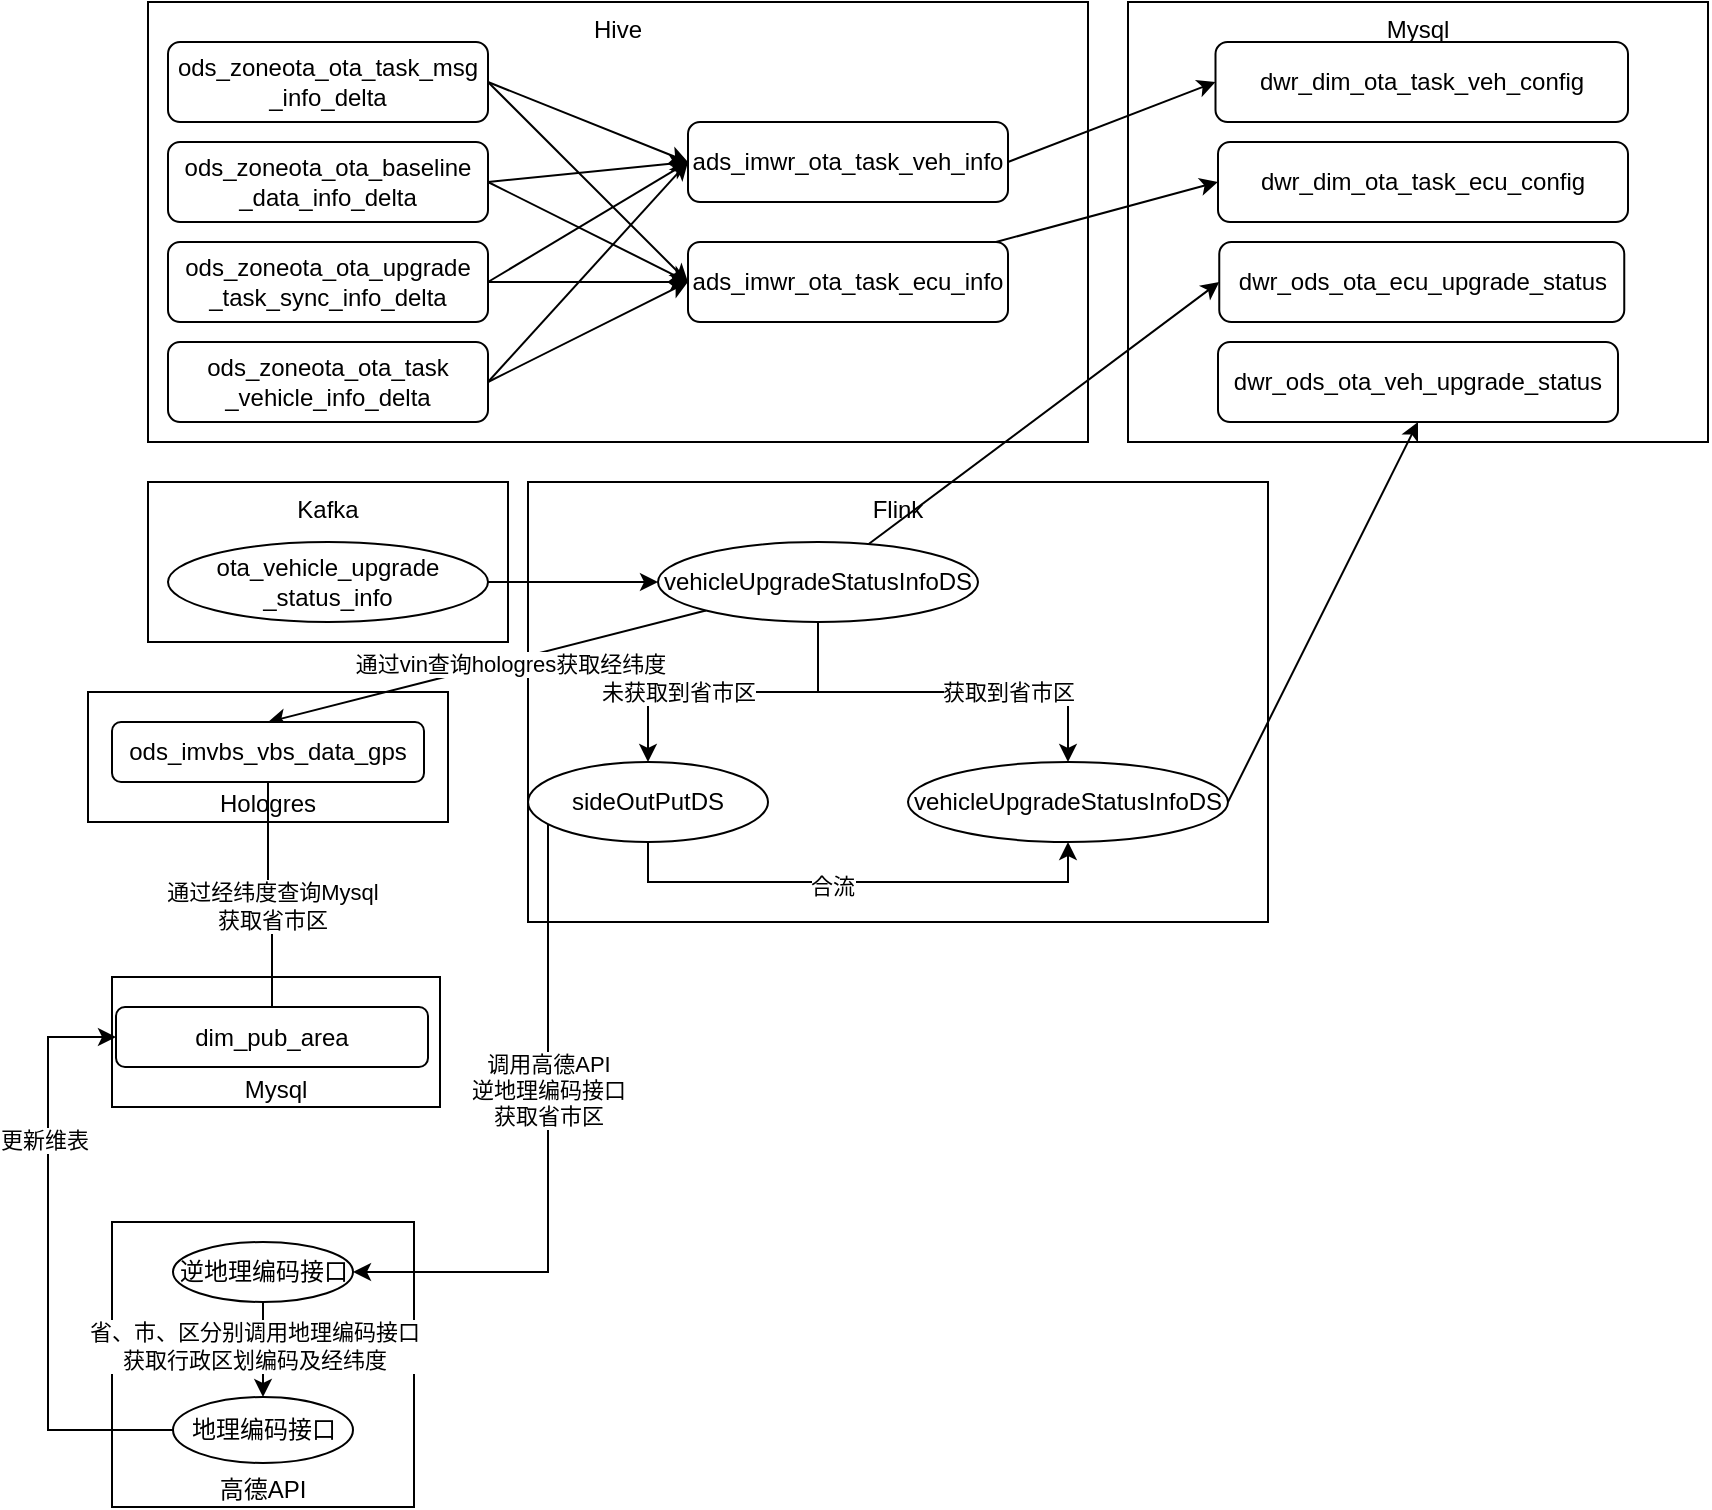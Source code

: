 <mxfile version="16.4.3" type="github">
  <diagram id="FppSvizZenMtsD1ZfpNk" name="第 1 页">
    <mxGraphModel dx="1730" dy="912" grid="1" gridSize="10" guides="1" tooltips="1" connect="1" arrows="1" fold="1" page="1" pageScale="1" pageWidth="827" pageHeight="1169" math="0" shadow="0">
      <root>
        <mxCell id="0" />
        <mxCell id="1" parent="0" />
        <mxCell id="sExB5yY1jToBbWZMNQQP-56" value="Mysql" style="rounded=0;whiteSpace=wrap;html=1;verticalAlign=top;" vertex="1" parent="1">
          <mxGeometry x="570" y="60" width="290" height="220" as="geometry" />
        </mxCell>
        <mxCell id="sExB5yY1jToBbWZMNQQP-42" value="高德API" style="rounded=0;whiteSpace=wrap;html=1;verticalAlign=bottom;" vertex="1" parent="1">
          <mxGeometry x="62" y="670" width="151" height="142.5" as="geometry" />
        </mxCell>
        <mxCell id="sExB5yY1jToBbWZMNQQP-39" value="Mysql" style="rounded=0;whiteSpace=wrap;html=1;verticalAlign=bottom;" vertex="1" parent="1">
          <mxGeometry x="62" y="547.5" width="164" height="65" as="geometry" />
        </mxCell>
        <mxCell id="sExB5yY1jToBbWZMNQQP-38" value="Hologres" style="rounded=0;whiteSpace=wrap;html=1;verticalAlign=bottom;" vertex="1" parent="1">
          <mxGeometry x="50" y="405" width="180" height="65" as="geometry" />
        </mxCell>
        <mxCell id="sExB5yY1jToBbWZMNQQP-9" value="Flink" style="rounded=0;whiteSpace=wrap;html=1;verticalAlign=top;" vertex="1" parent="1">
          <mxGeometry x="270" y="300" width="370" height="220" as="geometry" />
        </mxCell>
        <mxCell id="sExB5yY1jToBbWZMNQQP-1" value="Hive" style="rounded=0;whiteSpace=wrap;html=1;verticalAlign=top;" vertex="1" parent="1">
          <mxGeometry x="80" y="60" width="470" height="220" as="geometry" />
        </mxCell>
        <mxCell id="sExB5yY1jToBbWZMNQQP-12" style="rounded=0;orthogonalLoop=1;jettySize=auto;html=1;entryX=0;entryY=0.5;entryDx=0;entryDy=0;exitX=1;exitY=0.5;exitDx=0;exitDy=0;" edge="1" parent="1" source="sExB5yY1jToBbWZMNQQP-2" target="sExB5yY1jToBbWZMNQQP-10">
          <mxGeometry relative="1" as="geometry" />
        </mxCell>
        <mxCell id="sExB5yY1jToBbWZMNQQP-16" style="rounded=0;orthogonalLoop=1;jettySize=auto;html=1;entryX=0;entryY=0.5;entryDx=0;entryDy=0;exitX=1;exitY=0.5;exitDx=0;exitDy=0;" edge="1" parent="1" source="sExB5yY1jToBbWZMNQQP-2" target="sExB5yY1jToBbWZMNQQP-11">
          <mxGeometry relative="1" as="geometry" />
        </mxCell>
        <mxCell id="sExB5yY1jToBbWZMNQQP-2" value="ods_zoneota_ota_task_msg&lt;br&gt;_info_delta" style="rounded=1;whiteSpace=wrap;html=1;" vertex="1" parent="1">
          <mxGeometry x="90" y="80" width="160" height="40" as="geometry" />
        </mxCell>
        <mxCell id="sExB5yY1jToBbWZMNQQP-3" value="Kafka" style="rounded=0;whiteSpace=wrap;html=1;verticalAlign=top;" vertex="1" parent="1">
          <mxGeometry x="80" y="300" width="180" height="80" as="geometry" />
        </mxCell>
        <mxCell id="sExB5yY1jToBbWZMNQQP-13" style="rounded=0;orthogonalLoop=1;jettySize=auto;html=1;entryX=0;entryY=0.5;entryDx=0;entryDy=0;exitX=1;exitY=0.5;exitDx=0;exitDy=0;" edge="1" parent="1" source="sExB5yY1jToBbWZMNQQP-5" target="sExB5yY1jToBbWZMNQQP-10">
          <mxGeometry relative="1" as="geometry" />
        </mxCell>
        <mxCell id="sExB5yY1jToBbWZMNQQP-17" style="rounded=0;orthogonalLoop=1;jettySize=auto;html=1;entryX=0;entryY=0.5;entryDx=0;entryDy=0;exitX=1;exitY=0.5;exitDx=0;exitDy=0;" edge="1" parent="1" source="sExB5yY1jToBbWZMNQQP-5" target="sExB5yY1jToBbWZMNQQP-11">
          <mxGeometry relative="1" as="geometry" />
        </mxCell>
        <mxCell id="sExB5yY1jToBbWZMNQQP-5" value="ods_zoneota_ota_baseline&lt;br&gt;_data_info_delta" style="rounded=1;whiteSpace=wrap;html=1;" vertex="1" parent="1">
          <mxGeometry x="90" y="130" width="160" height="40" as="geometry" />
        </mxCell>
        <mxCell id="sExB5yY1jToBbWZMNQQP-14" style="rounded=0;orthogonalLoop=1;jettySize=auto;html=1;entryX=0;entryY=0.5;entryDx=0;entryDy=0;exitX=1;exitY=0.5;exitDx=0;exitDy=0;" edge="1" parent="1" source="sExB5yY1jToBbWZMNQQP-6" target="sExB5yY1jToBbWZMNQQP-10">
          <mxGeometry relative="1" as="geometry" />
        </mxCell>
        <mxCell id="sExB5yY1jToBbWZMNQQP-18" style="rounded=0;orthogonalLoop=1;jettySize=auto;html=1;exitX=1;exitY=0.5;exitDx=0;exitDy=0;" edge="1" parent="1" source="sExB5yY1jToBbWZMNQQP-6" target="sExB5yY1jToBbWZMNQQP-11">
          <mxGeometry relative="1" as="geometry" />
        </mxCell>
        <mxCell id="sExB5yY1jToBbWZMNQQP-6" value="ods_zoneota_ota_upgrade&lt;br&gt;_task_sync_info_delta" style="rounded=1;whiteSpace=wrap;html=1;" vertex="1" parent="1">
          <mxGeometry x="90" y="180" width="160" height="40" as="geometry" />
        </mxCell>
        <mxCell id="sExB5yY1jToBbWZMNQQP-15" style="rounded=0;orthogonalLoop=1;jettySize=auto;html=1;entryX=0;entryY=0.5;entryDx=0;entryDy=0;exitX=1;exitY=0.5;exitDx=0;exitDy=0;" edge="1" parent="1" source="sExB5yY1jToBbWZMNQQP-7" target="sExB5yY1jToBbWZMNQQP-10">
          <mxGeometry relative="1" as="geometry" />
        </mxCell>
        <mxCell id="sExB5yY1jToBbWZMNQQP-19" style="rounded=0;orthogonalLoop=1;jettySize=auto;html=1;entryX=0;entryY=0.5;entryDx=0;entryDy=0;exitX=1;exitY=0.5;exitDx=0;exitDy=0;" edge="1" parent="1" source="sExB5yY1jToBbWZMNQQP-7" target="sExB5yY1jToBbWZMNQQP-11">
          <mxGeometry relative="1" as="geometry" />
        </mxCell>
        <mxCell id="sExB5yY1jToBbWZMNQQP-7" value="ods_zoneota_ota_task&lt;br&gt;_vehicle_info_delta" style="rounded=1;whiteSpace=wrap;html=1;" vertex="1" parent="1">
          <mxGeometry x="90" y="230" width="160" height="40" as="geometry" />
        </mxCell>
        <mxCell id="sExB5yY1jToBbWZMNQQP-24" style="edgeStyle=none;rounded=0;orthogonalLoop=1;jettySize=auto;html=1;entryX=0;entryY=0.5;entryDx=0;entryDy=0;" edge="1" parent="1" source="sExB5yY1jToBbWZMNQQP-8" target="sExB5yY1jToBbWZMNQQP-20">
          <mxGeometry relative="1" as="geometry" />
        </mxCell>
        <mxCell id="sExB5yY1jToBbWZMNQQP-8" value="ota_vehicle_upgrade&lt;br&gt;_status_info" style="ellipse;whiteSpace=wrap;html=1;" vertex="1" parent="1">
          <mxGeometry x="90" y="330" width="160" height="40" as="geometry" />
        </mxCell>
        <mxCell id="sExB5yY1jToBbWZMNQQP-63" style="rounded=0;orthogonalLoop=1;jettySize=auto;html=1;entryX=0;entryY=0.5;entryDx=0;entryDy=0;exitX=1;exitY=0.5;exitDx=0;exitDy=0;" edge="1" parent="1" source="sExB5yY1jToBbWZMNQQP-10" target="sExB5yY1jToBbWZMNQQP-58">
          <mxGeometry relative="1" as="geometry">
            <mxPoint x="600" y="140" as="sourcePoint" />
          </mxGeometry>
        </mxCell>
        <mxCell id="sExB5yY1jToBbWZMNQQP-10" value="ads_imwr_ota_task_veh_info" style="rounded=1;whiteSpace=wrap;html=1;" vertex="1" parent="1">
          <mxGeometry x="350" y="120" width="160" height="40" as="geometry" />
        </mxCell>
        <mxCell id="sExB5yY1jToBbWZMNQQP-64" style="edgeStyle=none;rounded=0;orthogonalLoop=1;jettySize=auto;html=1;entryX=0;entryY=0.5;entryDx=0;entryDy=0;" edge="1" parent="1" source="sExB5yY1jToBbWZMNQQP-11" target="sExB5yY1jToBbWZMNQQP-59">
          <mxGeometry relative="1" as="geometry" />
        </mxCell>
        <mxCell id="sExB5yY1jToBbWZMNQQP-11" value="ads_imwr_ota_task_ecu_info" style="rounded=1;whiteSpace=wrap;html=1;" vertex="1" parent="1">
          <mxGeometry x="350" y="180" width="160" height="40" as="geometry" />
        </mxCell>
        <mxCell id="sExB5yY1jToBbWZMNQQP-23" style="edgeStyle=none;rounded=0;orthogonalLoop=1;jettySize=auto;html=1;entryX=0.5;entryY=0;entryDx=0;entryDy=0;" edge="1" parent="1" source="sExB5yY1jToBbWZMNQQP-20" target="sExB5yY1jToBbWZMNQQP-21">
          <mxGeometry relative="1" as="geometry">
            <Array as="points" />
          </mxGeometry>
        </mxCell>
        <mxCell id="sExB5yY1jToBbWZMNQQP-26" value="通过vin查询hologres获取经纬度" style="edgeLabel;html=1;align=center;verticalAlign=middle;resizable=0;points=[];" vertex="1" connectable="0" parent="sExB5yY1jToBbWZMNQQP-23">
          <mxGeometry x="-0.102" y="1" relative="1" as="geometry">
            <mxPoint as="offset" />
          </mxGeometry>
        </mxCell>
        <mxCell id="sExB5yY1jToBbWZMNQQP-67" style="rounded=0;orthogonalLoop=1;jettySize=auto;html=1;entryX=0;entryY=0.5;entryDx=0;entryDy=0;" edge="1" parent="1" source="sExB5yY1jToBbWZMNQQP-20" target="sExB5yY1jToBbWZMNQQP-61">
          <mxGeometry relative="1" as="geometry" />
        </mxCell>
        <mxCell id="sExB5yY1jToBbWZMNQQP-68" style="edgeStyle=orthogonalEdgeStyle;rounded=0;orthogonalLoop=1;jettySize=auto;html=1;entryX=0.5;entryY=0;entryDx=0;entryDy=0;" edge="1" parent="1" source="sExB5yY1jToBbWZMNQQP-20" target="sExB5yY1jToBbWZMNQQP-35">
          <mxGeometry relative="1" as="geometry" />
        </mxCell>
        <mxCell id="sExB5yY1jToBbWZMNQQP-70" value="未获取到省市区" style="edgeLabel;html=1;align=center;verticalAlign=middle;resizable=0;points=[];" vertex="1" connectable="0" parent="sExB5yY1jToBbWZMNQQP-68">
          <mxGeometry x="0.352" relative="1" as="geometry">
            <mxPoint as="offset" />
          </mxGeometry>
        </mxCell>
        <mxCell id="sExB5yY1jToBbWZMNQQP-69" style="edgeStyle=orthogonalEdgeStyle;rounded=0;orthogonalLoop=1;jettySize=auto;html=1;entryX=0.5;entryY=0;entryDx=0;entryDy=0;" edge="1" parent="1" source="sExB5yY1jToBbWZMNQQP-20" target="sExB5yY1jToBbWZMNQQP-52">
          <mxGeometry relative="1" as="geometry" />
        </mxCell>
        <mxCell id="sExB5yY1jToBbWZMNQQP-71" value="获取到省市区" style="edgeLabel;html=1;align=center;verticalAlign=middle;resizable=0;points=[];" vertex="1" connectable="0" parent="sExB5yY1jToBbWZMNQQP-69">
          <mxGeometry x="0.278" y="-1" relative="1" as="geometry">
            <mxPoint x="5" y="-1" as="offset" />
          </mxGeometry>
        </mxCell>
        <mxCell id="sExB5yY1jToBbWZMNQQP-20" value="vehicleUpgradeStatusInfoDS" style="ellipse;whiteSpace=wrap;html=1;" vertex="1" parent="1">
          <mxGeometry x="335" y="330" width="160" height="40" as="geometry" />
        </mxCell>
        <mxCell id="sExB5yY1jToBbWZMNQQP-28" style="edgeStyle=orthogonalEdgeStyle;rounded=0;orthogonalLoop=1;jettySize=auto;html=1;exitX=0.5;exitY=1;exitDx=0;exitDy=0;entryX=0.5;entryY=1;entryDx=0;entryDy=0;" edge="1" parent="1" source="sExB5yY1jToBbWZMNQQP-21" target="sExB5yY1jToBbWZMNQQP-22">
          <mxGeometry relative="1" as="geometry">
            <Array as="points">
              <mxPoint x="140" y="510" />
              <mxPoint x="142" y="510" />
            </Array>
          </mxGeometry>
        </mxCell>
        <mxCell id="sExB5yY1jToBbWZMNQQP-29" value="通过经纬度查询Mysql&lt;br&gt;获取省市区" style="edgeLabel;html=1;align=center;verticalAlign=middle;resizable=0;points=[];" vertex="1" connectable="0" parent="sExB5yY1jToBbWZMNQQP-28">
          <mxGeometry x="-0.133" y="1" relative="1" as="geometry">
            <mxPoint x="-1" y="1" as="offset" />
          </mxGeometry>
        </mxCell>
        <mxCell id="sExB5yY1jToBbWZMNQQP-21" value="ods_imvbs_vbs_data_gps" style="rounded=1;whiteSpace=wrap;html=1;" vertex="1" parent="1">
          <mxGeometry x="62" y="420" width="156" height="30" as="geometry" />
        </mxCell>
        <mxCell id="sExB5yY1jToBbWZMNQQP-22" value="dim_pub_area" style="rounded=1;whiteSpace=wrap;html=1;" vertex="1" parent="1">
          <mxGeometry x="64" y="562.5" width="156" height="30" as="geometry" />
        </mxCell>
        <mxCell id="sExB5yY1jToBbWZMNQQP-43" style="rounded=0;orthogonalLoop=1;jettySize=auto;html=1;entryX=1;entryY=0.5;entryDx=0;entryDy=0;edgeStyle=orthogonalEdgeStyle;" edge="1" parent="1" source="sExB5yY1jToBbWZMNQQP-35" target="sExB5yY1jToBbWZMNQQP-40">
          <mxGeometry relative="1" as="geometry">
            <Array as="points">
              <mxPoint x="280" y="460" />
              <mxPoint x="280" y="695" />
            </Array>
          </mxGeometry>
        </mxCell>
        <mxCell id="sExB5yY1jToBbWZMNQQP-44" value="调用高德API&lt;br&gt;逆地理编码接口&lt;br&gt;获取省市区" style="edgeLabel;html=1;align=center;verticalAlign=middle;resizable=0;points=[];" vertex="1" connectable="0" parent="sExB5yY1jToBbWZMNQQP-43">
          <mxGeometry x="-0.176" relative="1" as="geometry">
            <mxPoint as="offset" />
          </mxGeometry>
        </mxCell>
        <mxCell id="sExB5yY1jToBbWZMNQQP-72" style="edgeStyle=orthogonalEdgeStyle;rounded=0;orthogonalLoop=1;jettySize=auto;html=1;entryX=0.5;entryY=1;entryDx=0;entryDy=0;exitX=0.5;exitY=1;exitDx=0;exitDy=0;" edge="1" parent="1" source="sExB5yY1jToBbWZMNQQP-35" target="sExB5yY1jToBbWZMNQQP-52">
          <mxGeometry relative="1" as="geometry" />
        </mxCell>
        <mxCell id="sExB5yY1jToBbWZMNQQP-73" value="合流" style="edgeLabel;html=1;align=center;verticalAlign=middle;resizable=0;points=[];" vertex="1" connectable="0" parent="sExB5yY1jToBbWZMNQQP-72">
          <mxGeometry x="-0.11" y="-2" relative="1" as="geometry">
            <mxPoint as="offset" />
          </mxGeometry>
        </mxCell>
        <mxCell id="sExB5yY1jToBbWZMNQQP-35" value="sideOutPutDS" style="ellipse;whiteSpace=wrap;html=1;" vertex="1" parent="1">
          <mxGeometry x="270" y="440" width="120" height="40" as="geometry" />
        </mxCell>
        <mxCell id="sExB5yY1jToBbWZMNQQP-45" style="rounded=0;orthogonalLoop=1;jettySize=auto;html=1;entryX=0.5;entryY=0;entryDx=0;entryDy=0;exitX=0.5;exitY=1;exitDx=0;exitDy=0;" edge="1" parent="1" source="sExB5yY1jToBbWZMNQQP-40" target="sExB5yY1jToBbWZMNQQP-41">
          <mxGeometry relative="1" as="geometry" />
        </mxCell>
        <mxCell id="sExB5yY1jToBbWZMNQQP-46" value="省、市、区分别调用地理编码接口&lt;br&gt;获取行政区划编码及经纬度" style="edgeLabel;html=1;align=center;verticalAlign=middle;resizable=0;points=[];" vertex="1" connectable="0" parent="sExB5yY1jToBbWZMNQQP-45">
          <mxGeometry x="0.287" y="-1" relative="1" as="geometry">
            <mxPoint x="-4" y="-9" as="offset" />
          </mxGeometry>
        </mxCell>
        <mxCell id="sExB5yY1jToBbWZMNQQP-40" value="逆地理编码接口" style="ellipse;whiteSpace=wrap;html=1;" vertex="1" parent="1">
          <mxGeometry x="92.5" y="680" width="90" height="30" as="geometry" />
        </mxCell>
        <mxCell id="sExB5yY1jToBbWZMNQQP-47" style="edgeStyle=orthogonalEdgeStyle;rounded=0;orthogonalLoop=1;jettySize=auto;html=1;entryX=0;entryY=0.5;entryDx=0;entryDy=0;" edge="1" parent="1" source="sExB5yY1jToBbWZMNQQP-41" target="sExB5yY1jToBbWZMNQQP-22">
          <mxGeometry relative="1" as="geometry">
            <Array as="points">
              <mxPoint x="30" y="774" />
              <mxPoint x="30" y="578" />
            </Array>
          </mxGeometry>
        </mxCell>
        <mxCell id="sExB5yY1jToBbWZMNQQP-48" value="更新维表" style="edgeLabel;html=1;align=center;verticalAlign=middle;resizable=0;points=[];" vertex="1" connectable="0" parent="sExB5yY1jToBbWZMNQQP-47">
          <mxGeometry x="0.419" y="2" relative="1" as="geometry">
            <mxPoint as="offset" />
          </mxGeometry>
        </mxCell>
        <mxCell id="sExB5yY1jToBbWZMNQQP-41" value="地理编码接口" style="ellipse;whiteSpace=wrap;html=1;" vertex="1" parent="1">
          <mxGeometry x="92.5" y="757.5" width="90" height="33" as="geometry" />
        </mxCell>
        <mxCell id="sExB5yY1jToBbWZMNQQP-75" style="rounded=0;orthogonalLoop=1;jettySize=auto;html=1;entryX=0.5;entryY=1;entryDx=0;entryDy=0;exitX=1;exitY=0.5;exitDx=0;exitDy=0;" edge="1" parent="1" source="sExB5yY1jToBbWZMNQQP-52" target="sExB5yY1jToBbWZMNQQP-60">
          <mxGeometry relative="1" as="geometry" />
        </mxCell>
        <mxCell id="sExB5yY1jToBbWZMNQQP-52" value="vehicleUpgradeStatusInfoDS" style="ellipse;whiteSpace=wrap;html=1;" vertex="1" parent="1">
          <mxGeometry x="460" y="440" width="160" height="40" as="geometry" />
        </mxCell>
        <mxCell id="sExB5yY1jToBbWZMNQQP-57" style="edgeStyle=orthogonalEdgeStyle;rounded=0;orthogonalLoop=1;jettySize=auto;html=1;exitX=0.5;exitY=1;exitDx=0;exitDy=0;" edge="1" parent="1" source="sExB5yY1jToBbWZMNQQP-20" target="sExB5yY1jToBbWZMNQQP-20">
          <mxGeometry relative="1" as="geometry" />
        </mxCell>
        <mxCell id="sExB5yY1jToBbWZMNQQP-58" value="dwr_dim_ota_task_veh_config" style="rounded=1;whiteSpace=wrap;html=1;" vertex="1" parent="1">
          <mxGeometry x="613.75" y="80" width="206.25" height="40" as="geometry" />
        </mxCell>
        <mxCell id="sExB5yY1jToBbWZMNQQP-59" value="dwr_dim_ota_task_ecu_config" style="rounded=1;whiteSpace=wrap;html=1;" vertex="1" parent="1">
          <mxGeometry x="615" y="130" width="205" height="40" as="geometry" />
        </mxCell>
        <mxCell id="sExB5yY1jToBbWZMNQQP-60" value="dwr_ods_ota_veh_upgrade_status" style="rounded=1;whiteSpace=wrap;html=1;" vertex="1" parent="1">
          <mxGeometry x="615" y="230" width="200" height="40" as="geometry" />
        </mxCell>
        <mxCell id="sExB5yY1jToBbWZMNQQP-61" value="dwr_ods_ota_ecu_upgrade_status" style="rounded=1;whiteSpace=wrap;html=1;" vertex="1" parent="1">
          <mxGeometry x="615.63" y="180" width="202.5" height="40" as="geometry" />
        </mxCell>
      </root>
    </mxGraphModel>
  </diagram>
</mxfile>
